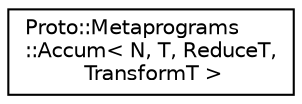 digraph "Graphical Class Hierarchy"
{
  edge [fontname="Helvetica",fontsize="10",labelfontname="Helvetica",labelfontsize="10"];
  node [fontname="Helvetica",fontsize="10",shape=record];
  rankdir="LR";
  Node0 [label="Proto::Metaprograms\l::Accum\< N, T, ReduceT,\l TransformT \>",height=0.2,width=0.4,color="black", fillcolor="white", style="filled",URL="$structProto_1_1Metaprograms_1_1Accum.html"];
}
